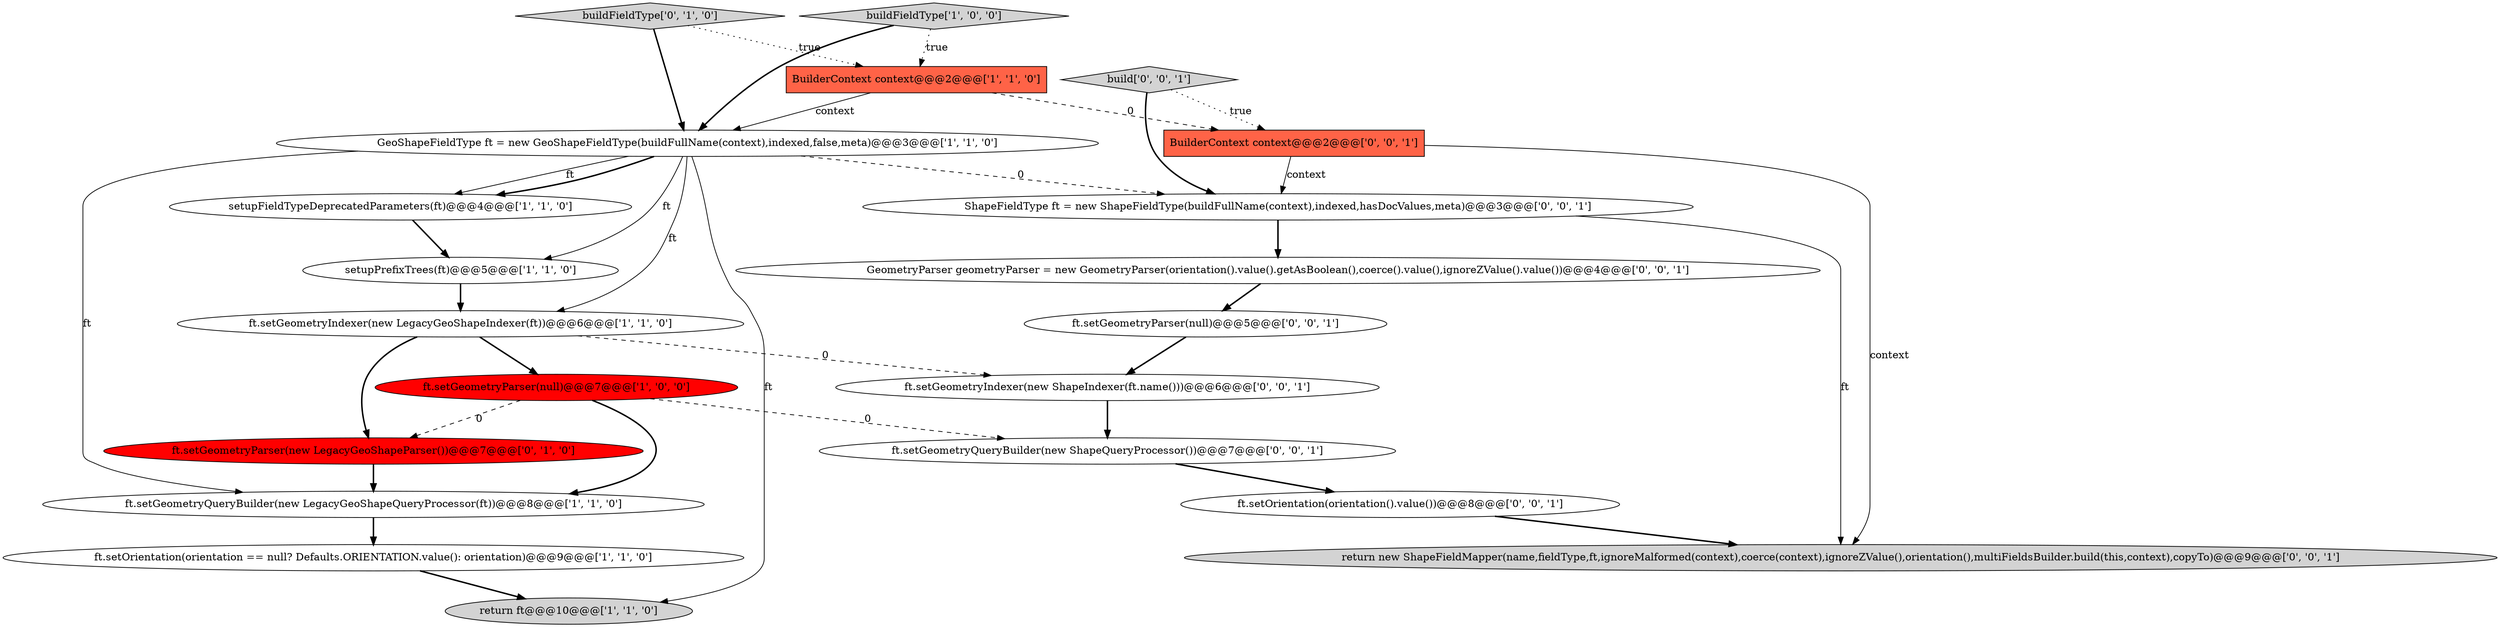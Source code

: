 digraph {
20 [style = filled, label = "ft.setGeometryParser(null)@@@5@@@['0', '0', '1']", fillcolor = white, shape = ellipse image = "AAA0AAABBB3BBB"];
10 [style = filled, label = "buildFieldType['0', '1', '0']", fillcolor = lightgray, shape = diamond image = "AAA0AAABBB2BBB"];
0 [style = filled, label = "buildFieldType['1', '0', '0']", fillcolor = lightgray, shape = diamond image = "AAA0AAABBB1BBB"];
3 [style = filled, label = "GeoShapeFieldType ft = new GeoShapeFieldType(buildFullName(context),indexed,false,meta)@@@3@@@['1', '1', '0']", fillcolor = white, shape = ellipse image = "AAA0AAABBB1BBB"];
13 [style = filled, label = "ShapeFieldType ft = new ShapeFieldType(buildFullName(context),indexed,hasDocValues,meta)@@@3@@@['0', '0', '1']", fillcolor = white, shape = ellipse image = "AAA0AAABBB3BBB"];
5 [style = filled, label = "setupFieldTypeDeprecatedParameters(ft)@@@4@@@['1', '1', '0']", fillcolor = white, shape = ellipse image = "AAA0AAABBB1BBB"];
14 [style = filled, label = "build['0', '0', '1']", fillcolor = lightgray, shape = diamond image = "AAA0AAABBB3BBB"];
18 [style = filled, label = "BuilderContext context@@@2@@@['0', '0', '1']", fillcolor = tomato, shape = box image = "AAA0AAABBB3BBB"];
11 [style = filled, label = "ft.setGeometryParser(new LegacyGeoShapeParser())@@@7@@@['0', '1', '0']", fillcolor = red, shape = ellipse image = "AAA1AAABBB2BBB"];
1 [style = filled, label = "setupPrefixTrees(ft)@@@5@@@['1', '1', '0']", fillcolor = white, shape = ellipse image = "AAA0AAABBB1BBB"];
6 [style = filled, label = "ft.setOrientation(orientation == null? Defaults.ORIENTATION.value(): orientation)@@@9@@@['1', '1', '0']", fillcolor = white, shape = ellipse image = "AAA0AAABBB1BBB"];
4 [style = filled, label = "ft.setGeometryIndexer(new LegacyGeoShapeIndexer(ft))@@@6@@@['1', '1', '0']", fillcolor = white, shape = ellipse image = "AAA0AAABBB1BBB"];
9 [style = filled, label = "return ft@@@10@@@['1', '1', '0']", fillcolor = lightgray, shape = ellipse image = "AAA0AAABBB1BBB"];
15 [style = filled, label = "ft.setOrientation(orientation().value())@@@8@@@['0', '0', '1']", fillcolor = white, shape = ellipse image = "AAA0AAABBB3BBB"];
12 [style = filled, label = "return new ShapeFieldMapper(name,fieldType,ft,ignoreMalformed(context),coerce(context),ignoreZValue(),orientation(),multiFieldsBuilder.build(this,context),copyTo)@@@9@@@['0', '0', '1']", fillcolor = lightgray, shape = ellipse image = "AAA0AAABBB3BBB"];
16 [style = filled, label = "ft.setGeometryIndexer(new ShapeIndexer(ft.name()))@@@6@@@['0', '0', '1']", fillcolor = white, shape = ellipse image = "AAA0AAABBB3BBB"];
17 [style = filled, label = "ft.setGeometryQueryBuilder(new ShapeQueryProcessor())@@@7@@@['0', '0', '1']", fillcolor = white, shape = ellipse image = "AAA0AAABBB3BBB"];
7 [style = filled, label = "BuilderContext context@@@2@@@['1', '1', '0']", fillcolor = tomato, shape = box image = "AAA0AAABBB1BBB"];
19 [style = filled, label = "GeometryParser geometryParser = new GeometryParser(orientation().value().getAsBoolean(),coerce().value(),ignoreZValue().value())@@@4@@@['0', '0', '1']", fillcolor = white, shape = ellipse image = "AAA0AAABBB3BBB"];
8 [style = filled, label = "ft.setGeometryQueryBuilder(new LegacyGeoShapeQueryProcessor(ft))@@@8@@@['1', '1', '0']", fillcolor = white, shape = ellipse image = "AAA0AAABBB1BBB"];
2 [style = filled, label = "ft.setGeometryParser(null)@@@7@@@['1', '0', '0']", fillcolor = red, shape = ellipse image = "AAA1AAABBB1BBB"];
0->3 [style = bold, label=""];
1->4 [style = bold, label=""];
4->16 [style = dashed, label="0"];
7->18 [style = dashed, label="0"];
3->9 [style = solid, label="ft"];
3->1 [style = solid, label="ft"];
19->20 [style = bold, label=""];
10->3 [style = bold, label=""];
8->6 [style = bold, label=""];
3->8 [style = solid, label="ft"];
4->2 [style = bold, label=""];
16->17 [style = bold, label=""];
3->5 [style = solid, label="ft"];
3->13 [style = dashed, label="0"];
2->17 [style = dashed, label="0"];
7->3 [style = solid, label="context"];
5->1 [style = bold, label=""];
13->12 [style = solid, label="ft"];
3->5 [style = bold, label=""];
13->19 [style = bold, label=""];
18->12 [style = solid, label="context"];
3->4 [style = solid, label="ft"];
20->16 [style = bold, label=""];
17->15 [style = bold, label=""];
11->8 [style = bold, label=""];
2->11 [style = dashed, label="0"];
15->12 [style = bold, label=""];
14->13 [style = bold, label=""];
0->7 [style = dotted, label="true"];
6->9 [style = bold, label=""];
4->11 [style = bold, label=""];
14->18 [style = dotted, label="true"];
10->7 [style = dotted, label="true"];
2->8 [style = bold, label=""];
18->13 [style = solid, label="context"];
}
